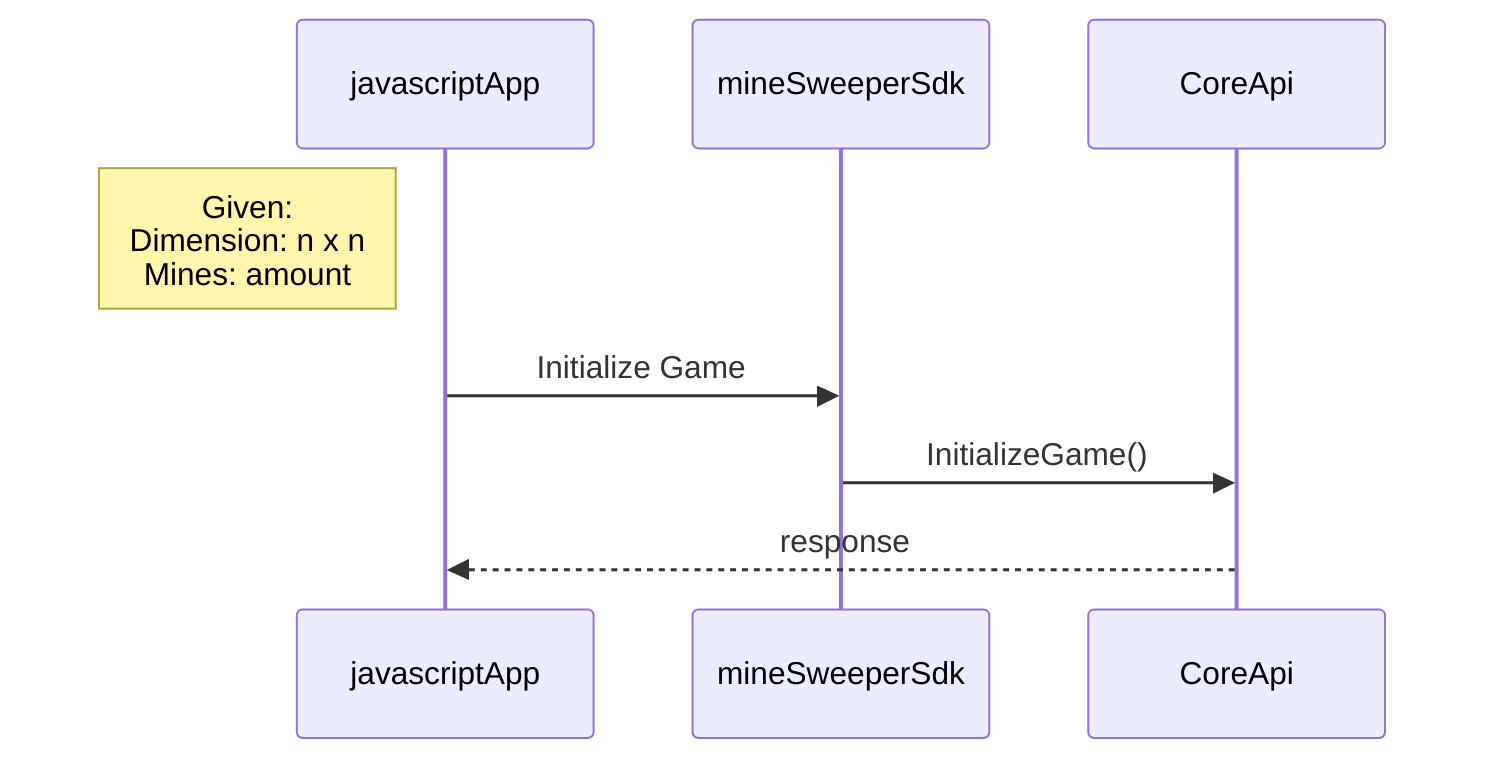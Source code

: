sequenceDiagram
    participant javascriptApp
    participant mineSweeperSdk
    participant CoreApi
    Note left of javascriptApp: Given:<br>Dimension: n x n<br>Mines: amount 
    
    javascriptApp->>mineSweeperSdk: Initialize Game
    mineSweeperSdk->>CoreApi:  InitializeGame()
    CoreApi-->>javascriptApp: response